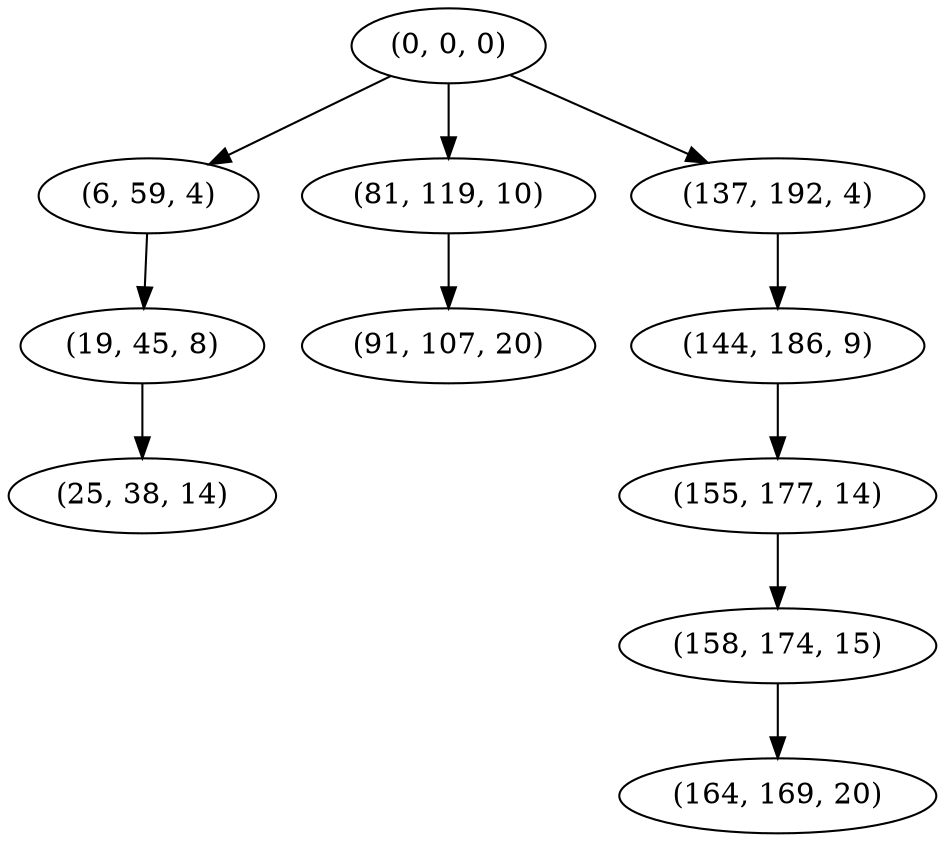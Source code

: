 digraph tree {
    "(0, 0, 0)";
    "(6, 59, 4)";
    "(19, 45, 8)";
    "(25, 38, 14)";
    "(81, 119, 10)";
    "(91, 107, 20)";
    "(137, 192, 4)";
    "(144, 186, 9)";
    "(155, 177, 14)";
    "(158, 174, 15)";
    "(164, 169, 20)";
    "(0, 0, 0)" -> "(6, 59, 4)";
    "(0, 0, 0)" -> "(81, 119, 10)";
    "(0, 0, 0)" -> "(137, 192, 4)";
    "(6, 59, 4)" -> "(19, 45, 8)";
    "(19, 45, 8)" -> "(25, 38, 14)";
    "(81, 119, 10)" -> "(91, 107, 20)";
    "(137, 192, 4)" -> "(144, 186, 9)";
    "(144, 186, 9)" -> "(155, 177, 14)";
    "(155, 177, 14)" -> "(158, 174, 15)";
    "(158, 174, 15)" -> "(164, 169, 20)";
}
